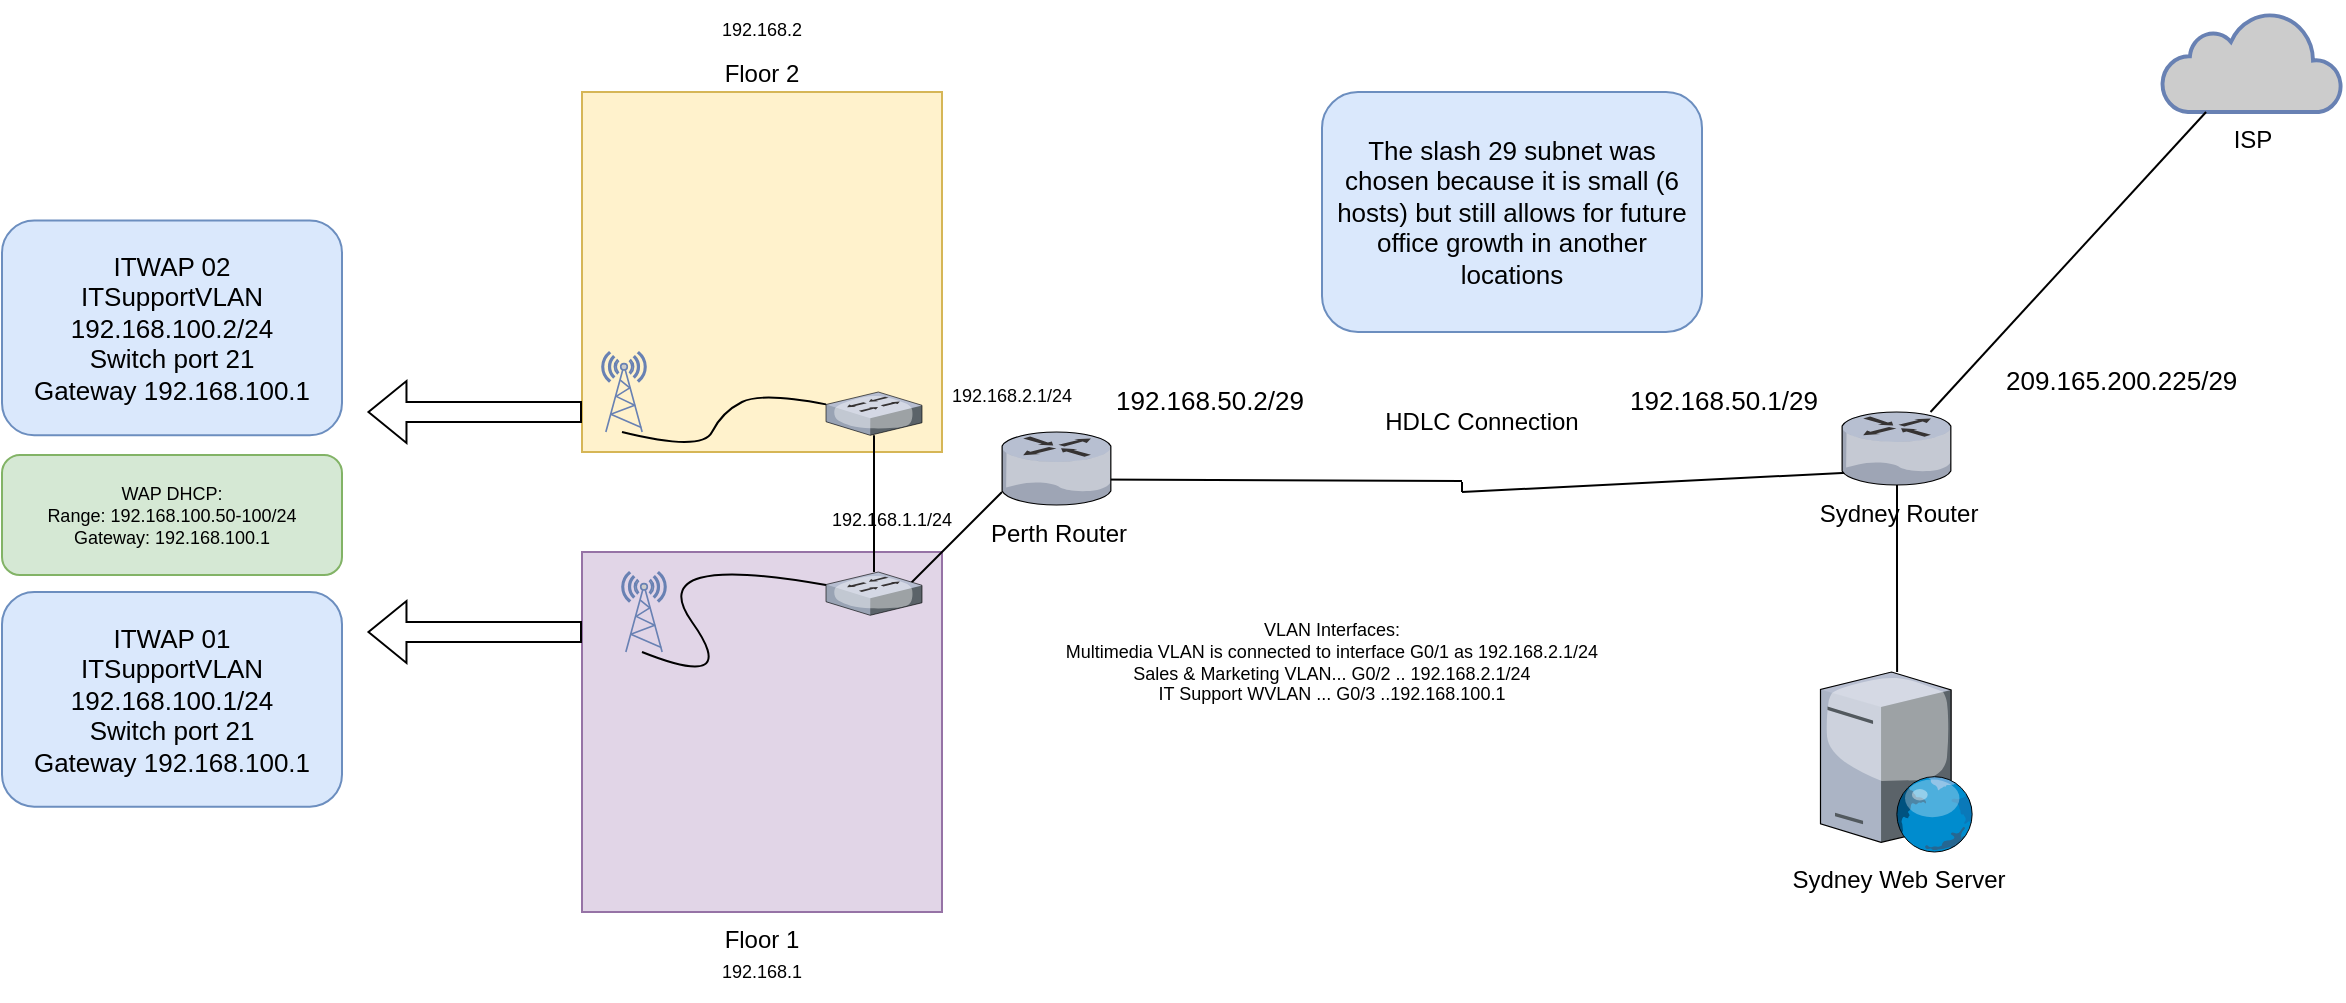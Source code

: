 <mxfile version="17.4.0" type="github">
  <diagram id="7B7-dU7_U9arGdIsB1Jr" name="Page-1">
    <mxGraphModel dx="1568" dy="468" grid="1" gridSize="10" guides="1" tooltips="1" connect="1" arrows="1" fold="1" page="1" pageScale="1" pageWidth="850" pageHeight="1100" math="0" shadow="0">
      <root>
        <mxCell id="0" />
        <mxCell id="1" parent="0" />
        <mxCell id="IoEwdeMXLNU2qVer5Yop-13" value="" style="group" vertex="1" connectable="0" parent="1">
          <mxGeometry x="260" y="330" width="200" height="10" as="geometry" />
        </mxCell>
        <mxCell id="IoEwdeMXLNU2qVer5Yop-14" value="" style="group" vertex="1" connectable="0" parent="IoEwdeMXLNU2qVer5Yop-13">
          <mxGeometry x="-184.211" width="384.211" height="10" as="geometry" />
        </mxCell>
        <mxCell id="IoEwdeMXLNU2qVer5Yop-10" value="" style="endArrow=none;html=1;rounded=0;fontColor=#000000;" edge="1" parent="IoEwdeMXLNU2qVer5Yop-14">
          <mxGeometry width="50" height="50" relative="1" as="geometry">
            <mxPoint y="3.744" as="sourcePoint" />
            <mxPoint x="184.211" y="4.5" as="targetPoint" />
          </mxGeometry>
        </mxCell>
        <mxCell id="IoEwdeMXLNU2qVer5Yop-12" value="" style="endArrow=none;html=1;rounded=0;fontColor=#000000;" edge="1" parent="IoEwdeMXLNU2qVer5Yop-14">
          <mxGeometry width="50" height="50" relative="1" as="geometry">
            <mxPoint x="184.211" y="10" as="sourcePoint" />
            <mxPoint x="384.211" as="targetPoint" />
          </mxGeometry>
        </mxCell>
        <mxCell id="IoEwdeMXLNU2qVer5Yop-11" value="" style="endArrow=none;html=1;rounded=0;fontColor=#000000;" edge="1" parent="IoEwdeMXLNU2qVer5Yop-13">
          <mxGeometry width="50" height="50" relative="1" as="geometry">
            <mxPoint y="5" as="sourcePoint" />
            <mxPoint y="10" as="targetPoint" />
          </mxGeometry>
        </mxCell>
        <mxCell id="IoEwdeMXLNU2qVer5Yop-17" value="Floor 2" style="whiteSpace=wrap;html=1;aspect=fixed;strokeColor=#d6b656;fillColor=#fff2cc;labelPosition=center;verticalLabelPosition=top;align=center;verticalAlign=bottom;" vertex="1" parent="1">
          <mxGeometry x="-180" y="140" width="180" height="180" as="geometry" />
        </mxCell>
        <mxCell id="IoEwdeMXLNU2qVer5Yop-18" value="Floor 1" style="whiteSpace=wrap;html=1;aspect=fixed;strokeColor=#9673a6;fillColor=#e1d5e7;labelPosition=center;verticalLabelPosition=bottom;align=center;verticalAlign=top;" vertex="1" parent="1">
          <mxGeometry x="-180" y="370" width="180" height="180" as="geometry" />
        </mxCell>
        <mxCell id="IoEwdeMXLNU2qVer5Yop-27" value="" style="endArrow=none;html=1;rounded=0;fontSize=13;fontColor=#000000;" edge="1" parent="1">
          <mxGeometry width="50" height="50" relative="1" as="geometry">
            <mxPoint x="-20" y="390" as="sourcePoint" />
            <mxPoint x="30" y="340" as="targetPoint" />
          </mxGeometry>
        </mxCell>
        <mxCell id="IoEwdeMXLNU2qVer5Yop-1" value="ISP" style="html=1;outlineConnect=0;fillColor=#CCCCCC;strokeColor=#6881B3;gradientColor=none;gradientDirection=north;strokeWidth=2;shape=mxgraph.networks.cloud;fontColor=#000000;labelPosition=center;verticalLabelPosition=bottom;align=center;verticalAlign=top;" vertex="1" parent="1">
          <mxGeometry x="610" y="100" width="90" height="50" as="geometry" />
        </mxCell>
        <mxCell id="IoEwdeMXLNU2qVer5Yop-8" style="edgeStyle=orthogonalEdgeStyle;rounded=0;orthogonalLoop=1;jettySize=auto;html=1;fontColor=#000000;endArrow=none;endFill=0;" edge="1" parent="1" source="IoEwdeMXLNU2qVer5Yop-5" target="IoEwdeMXLNU2qVer5Yop-7">
          <mxGeometry relative="1" as="geometry" />
        </mxCell>
        <mxCell id="IoEwdeMXLNU2qVer5Yop-7" value="Sydney Web Server" style="verticalLabelPosition=bottom;sketch=0;aspect=fixed;html=1;verticalAlign=top;strokeColor=none;align=center;outlineConnect=0;shape=mxgraph.citrix.web_server;fontColor=#000000;" vertex="1" parent="1">
          <mxGeometry x="439.25" y="430" width="76.5" height="90" as="geometry" />
        </mxCell>
        <mxCell id="IoEwdeMXLNU2qVer5Yop-9" value="&lt;div&gt;Perth Router&lt;/div&gt;" style="verticalLabelPosition=bottom;sketch=0;aspect=fixed;html=1;verticalAlign=top;strokeColor=none;align=center;outlineConnect=0;shape=mxgraph.citrix.router;fontColor=#000000;" vertex="1" parent="1">
          <mxGeometry x="30" y="310" width="55" height="36.5" as="geometry" />
        </mxCell>
        <mxCell id="IoEwdeMXLNU2qVer5Yop-15" value="" style="endArrow=none;html=1;rounded=0;fontColor=#000000;" edge="1" parent="1" source="IoEwdeMXLNU2qVer5Yop-5" target="IoEwdeMXLNU2qVer5Yop-1">
          <mxGeometry width="50" height="50" relative="1" as="geometry">
            <mxPoint x="340" y="450" as="sourcePoint" />
            <mxPoint x="390" y="400" as="targetPoint" />
          </mxGeometry>
        </mxCell>
        <mxCell id="IoEwdeMXLNU2qVer5Yop-6" value="" style="shape=image;html=1;verticalAlign=top;verticalLabelPosition=bottom;labelBackgroundColor=#ffffff;imageAspect=0;aspect=fixed;image=https://cdn2.iconfinder.com/data/icons/whcompare-isometric-web-hosting-servers/50/firewall-128.png;fontColor=#000000;" vertex="1" parent="1">
          <mxGeometry x="471.5" y="270" width="65" height="65" as="geometry" />
        </mxCell>
        <mxCell id="IoEwdeMXLNU2qVer5Yop-5" value="Sydney Router" style="verticalLabelPosition=bottom;sketch=0;aspect=fixed;html=1;verticalAlign=top;strokeColor=none;align=center;outlineConnect=0;shape=mxgraph.citrix.router;fontColor=#000000;" vertex="1" parent="1">
          <mxGeometry x="450" y="300" width="55" height="36.5" as="geometry" />
        </mxCell>
        <mxCell id="IoEwdeMXLNU2qVer5Yop-19" value="HDLC Connection" style="text;html=1;strokeColor=none;fillColor=none;align=center;verticalAlign=middle;whiteSpace=wrap;rounded=0;fontColor=#000000;" vertex="1" parent="1">
          <mxGeometry x="210" y="290" width="120" height="30" as="geometry" />
        </mxCell>
        <mxCell id="IoEwdeMXLNU2qVer5Yop-20" value="" style="verticalLabelPosition=bottom;sketch=0;aspect=fixed;html=1;verticalAlign=top;strokeColor=none;align=center;outlineConnect=0;shape=mxgraph.citrix.switch;fontColor=#000000;" vertex="1" parent="1">
          <mxGeometry x="-58" y="380" width="48" height="21.65" as="geometry" />
        </mxCell>
        <mxCell id="IoEwdeMXLNU2qVer5Yop-23" value="&lt;span style=&quot;font-size: 13px; line-height: 120%; font-family: &amp;quot;calibri&amp;quot;, sans-serif; color: black;&quot;&gt;209.165.200.225/29&lt;/span&gt;" style="text;whiteSpace=wrap;html=1;fontColor=#000000;fontSize=13;" vertex="1" parent="1">
          <mxGeometry x="530" y="270" width="130" height="30" as="geometry" />
        </mxCell>
        <mxCell id="IoEwdeMXLNU2qVer5Yop-24" value="192.168.50.1/29" style="text;whiteSpace=wrap;html=1;fontColor=#000000;fontSize=13;" vertex="1" parent="1">
          <mxGeometry x="341.5" y="280" width="130" height="30" as="geometry" />
        </mxCell>
        <mxCell id="IoEwdeMXLNU2qVer5Yop-25" value="192.168.50.2/29" style="text;whiteSpace=wrap;html=1;fontColor=#000000;fontSize=13;" vertex="1" parent="1">
          <mxGeometry x="85" y="280" width="130" height="30" as="geometry" />
        </mxCell>
        <mxCell id="IoEwdeMXLNU2qVer5Yop-26" value="The slash 29 subnet was chosen because it is small (6 hosts) but still allows for future office growth in another locations" style="rounded=1;whiteSpace=wrap;html=1;fontSize=13;strokeColor=#6c8ebf;fillColor=#dae8fc;" vertex="1" parent="1">
          <mxGeometry x="190" y="140" width="190" height="120" as="geometry" />
        </mxCell>
        <mxCell id="IoEwdeMXLNU2qVer5Yop-28" value="" style="endArrow=none;html=1;rounded=0;fontSize=13;fontColor=#000000;" edge="1" parent="1" source="IoEwdeMXLNU2qVer5Yop-21" target="IoEwdeMXLNU2qVer5Yop-20">
          <mxGeometry width="50" height="50" relative="1" as="geometry">
            <mxPoint x="-30" y="300" as="sourcePoint" />
            <mxPoint x="40" y="350" as="targetPoint" />
          </mxGeometry>
        </mxCell>
        <mxCell id="IoEwdeMXLNU2qVer5Yop-21" value="" style="verticalLabelPosition=bottom;sketch=0;aspect=fixed;html=1;verticalAlign=top;strokeColor=none;align=center;outlineConnect=0;shape=mxgraph.citrix.switch;fontColor=#000000;" vertex="1" parent="1">
          <mxGeometry x="-58" y="290" width="48" height="21.65" as="geometry" />
        </mxCell>
        <mxCell id="IoEwdeMXLNU2qVer5Yop-30" value="" style="fontColor=#0066CC;verticalAlign=top;verticalLabelPosition=bottom;labelPosition=center;align=center;html=1;outlineConnect=0;fillColor=#CCCCCC;strokeColor=#6881B3;gradientColor=none;gradientDirection=north;strokeWidth=2;shape=mxgraph.networks.radio_tower;fontSize=13;" vertex="1" parent="1">
          <mxGeometry x="-160" y="380" width="22" height="40" as="geometry" />
        </mxCell>
        <mxCell id="IoEwdeMXLNU2qVer5Yop-34" value="" style="curved=1;endArrow=none;html=1;rounded=0;fontSize=13;fontColor=#000000;endFill=0;" edge="1" parent="1" target="IoEwdeMXLNU2qVer5Yop-20">
          <mxGeometry width="50" height="50" relative="1" as="geometry">
            <mxPoint x="-150" y="420" as="sourcePoint" />
            <mxPoint x="-100" y="370" as="targetPoint" />
            <Array as="points">
              <mxPoint x="-100" y="440" />
              <mxPoint x="-150" y="370" />
            </Array>
          </mxGeometry>
        </mxCell>
        <mxCell id="IoEwdeMXLNU2qVer5Yop-35" value="" style="fontColor=#0066CC;verticalAlign=top;verticalLabelPosition=bottom;labelPosition=center;align=center;html=1;outlineConnect=0;fillColor=#CCCCCC;strokeColor=#6881B3;gradientColor=none;gradientDirection=north;strokeWidth=2;shape=mxgraph.networks.radio_tower;fontSize=13;" vertex="1" parent="1">
          <mxGeometry x="-170" y="270" width="22" height="40" as="geometry" />
        </mxCell>
        <mxCell id="IoEwdeMXLNU2qVer5Yop-37" value="" style="curved=1;endArrow=none;html=1;rounded=0;fontSize=13;fontColor=#000000;endFill=0;" edge="1" parent="1" target="IoEwdeMXLNU2qVer5Yop-21">
          <mxGeometry width="50" height="50" relative="1" as="geometry">
            <mxPoint x="-160" y="310" as="sourcePoint" />
            <mxPoint x="-110" y="260" as="targetPoint" />
            <Array as="points">
              <mxPoint x="-120" y="320" />
              <mxPoint x="-110" y="300" />
              <mxPoint x="-90" y="290" />
            </Array>
          </mxGeometry>
        </mxCell>
        <mxCell id="IoEwdeMXLNU2qVer5Yop-39" value="ITWAP 01&lt;br&gt;&lt;div&gt;ITSupportVLAN&lt;/div&gt;&lt;div&gt;192.168.100.1/24&lt;/div&gt;&lt;div&gt;Switch port 21&lt;/div&gt;&lt;div&gt;Gateway 192.168.100.1&lt;br&gt;&lt;/div&gt;" style="rounded=1;whiteSpace=wrap;html=1;fontSize=13;strokeColor=#6c8ebf;fillColor=#dae8fc;" vertex="1" parent="1">
          <mxGeometry x="-470" y="390" width="170" height="107.37" as="geometry" />
        </mxCell>
        <mxCell id="IoEwdeMXLNU2qVer5Yop-40" value="" style="shape=flexArrow;endArrow=classic;html=1;rounded=0;fontSize=13;fontColor=#000000;exitX=0.33;exitY=0.5;exitDx=0;exitDy=0;exitPerimeter=0;" edge="1" parent="1">
          <mxGeometry width="50" height="50" relative="1" as="geometry">
            <mxPoint x="-180.0" y="410" as="sourcePoint" />
            <mxPoint x="-287.26" y="410" as="targetPoint" />
          </mxGeometry>
        </mxCell>
        <mxCell id="IoEwdeMXLNU2qVer5Yop-42" value="&lt;font style=&quot;font-size: 9px&quot;&gt;192.168.1.1/24&lt;/font&gt;" style="text;html=1;strokeColor=none;fillColor=none;align=center;verticalAlign=middle;whiteSpace=wrap;rounded=0;fontSize=13;fontColor=#000000;" vertex="1" parent="1">
          <mxGeometry x="-40" y="346.5" width="30" height="10" as="geometry" />
        </mxCell>
        <mxCell id="IoEwdeMXLNU2qVer5Yop-44" value="&lt;font style=&quot;font-size: 9px&quot;&gt;192.168.2.1/24&lt;/font&gt;" style="text;html=1;strokeColor=none;fillColor=none;align=center;verticalAlign=middle;whiteSpace=wrap;rounded=0;fontSize=13;fontColor=#000000;" vertex="1" parent="1">
          <mxGeometry x="20" y="285" width="30" height="10" as="geometry" />
        </mxCell>
        <mxCell id="IoEwdeMXLNU2qVer5Yop-46" value="ITWAP 02&lt;br&gt;&lt;div&gt;ITSupportVLAN&lt;/div&gt;&lt;div&gt;192.168.100.2/24&lt;/div&gt;&lt;div&gt;Switch port 21&lt;/div&gt;&lt;div&gt;Gateway 192.168.100.1&lt;br&gt;&lt;/div&gt;" style="rounded=1;whiteSpace=wrap;html=1;fontSize=13;strokeColor=#6c8ebf;fillColor=#dae8fc;" vertex="1" parent="1">
          <mxGeometry x="-470" y="204.28" width="170" height="107.37" as="geometry" />
        </mxCell>
        <mxCell id="IoEwdeMXLNU2qVer5Yop-47" value="" style="shape=flexArrow;endArrow=classic;html=1;rounded=0;fontSize=13;fontColor=#000000;exitX=0.33;exitY=0.5;exitDx=0;exitDy=0;exitPerimeter=0;" edge="1" parent="1">
          <mxGeometry width="50" height="50" relative="1" as="geometry">
            <mxPoint x="-180.0" y="300" as="sourcePoint" />
            <mxPoint x="-287.26" y="300" as="targetPoint" />
          </mxGeometry>
        </mxCell>
        <mxCell id="IoEwdeMXLNU2qVer5Yop-48" value="192.168.2" style="text;html=1;strokeColor=none;fillColor=none;align=center;verticalAlign=middle;whiteSpace=wrap;rounded=0;fontSize=9;fontColor=#000000;" vertex="1" parent="1">
          <mxGeometry x="-120" y="94" width="60" height="30" as="geometry" />
        </mxCell>
        <mxCell id="IoEwdeMXLNU2qVer5Yop-49" value="192.168.1" style="text;html=1;strokeColor=none;fillColor=none;align=center;verticalAlign=middle;whiteSpace=wrap;rounded=0;fontSize=9;fontColor=#000000;" vertex="1" parent="1">
          <mxGeometry x="-120" y="564.5" width="60" height="30" as="geometry" />
        </mxCell>
        <mxCell id="IoEwdeMXLNU2qVer5Yop-50" value="&lt;div&gt;WAP DHCP:&lt;/div&gt;&lt;div&gt;Range: 192.168.100.50-100/24&lt;/div&gt;&lt;div&gt;Gateway: 192.168.100.1&lt;br&gt;&lt;/div&gt;" style="rounded=1;whiteSpace=wrap;html=1;fontSize=9;strokeColor=#82b366;fillColor=#d5e8d4;" vertex="1" parent="1">
          <mxGeometry x="-470" y="321.5" width="170" height="60" as="geometry" />
        </mxCell>
        <mxCell id="IoEwdeMXLNU2qVer5Yop-51" value="&lt;div&gt;VLAN Interfaces:&lt;/div&gt;&lt;div&gt;Multimedia VLAN is connected to interface G0/1 as 192.168.2.1/24&lt;/div&gt;&lt;div&gt;Sales &amp;amp; Marketing VLAN... G0/2 .. 192.168.2.1/24&lt;/div&gt;&lt;div&gt;IT Support WVLAN ... G0/3 ..192.168.100.1&lt;br&gt;&lt;/div&gt;" style="text;html=1;strokeColor=none;fillColor=none;align=center;verticalAlign=middle;whiteSpace=wrap;rounded=0;fontSize=9;fontColor=#000000;" vertex="1" parent="1">
          <mxGeometry x="60" y="390" width="270" height="70" as="geometry" />
        </mxCell>
      </root>
    </mxGraphModel>
  </diagram>
</mxfile>

